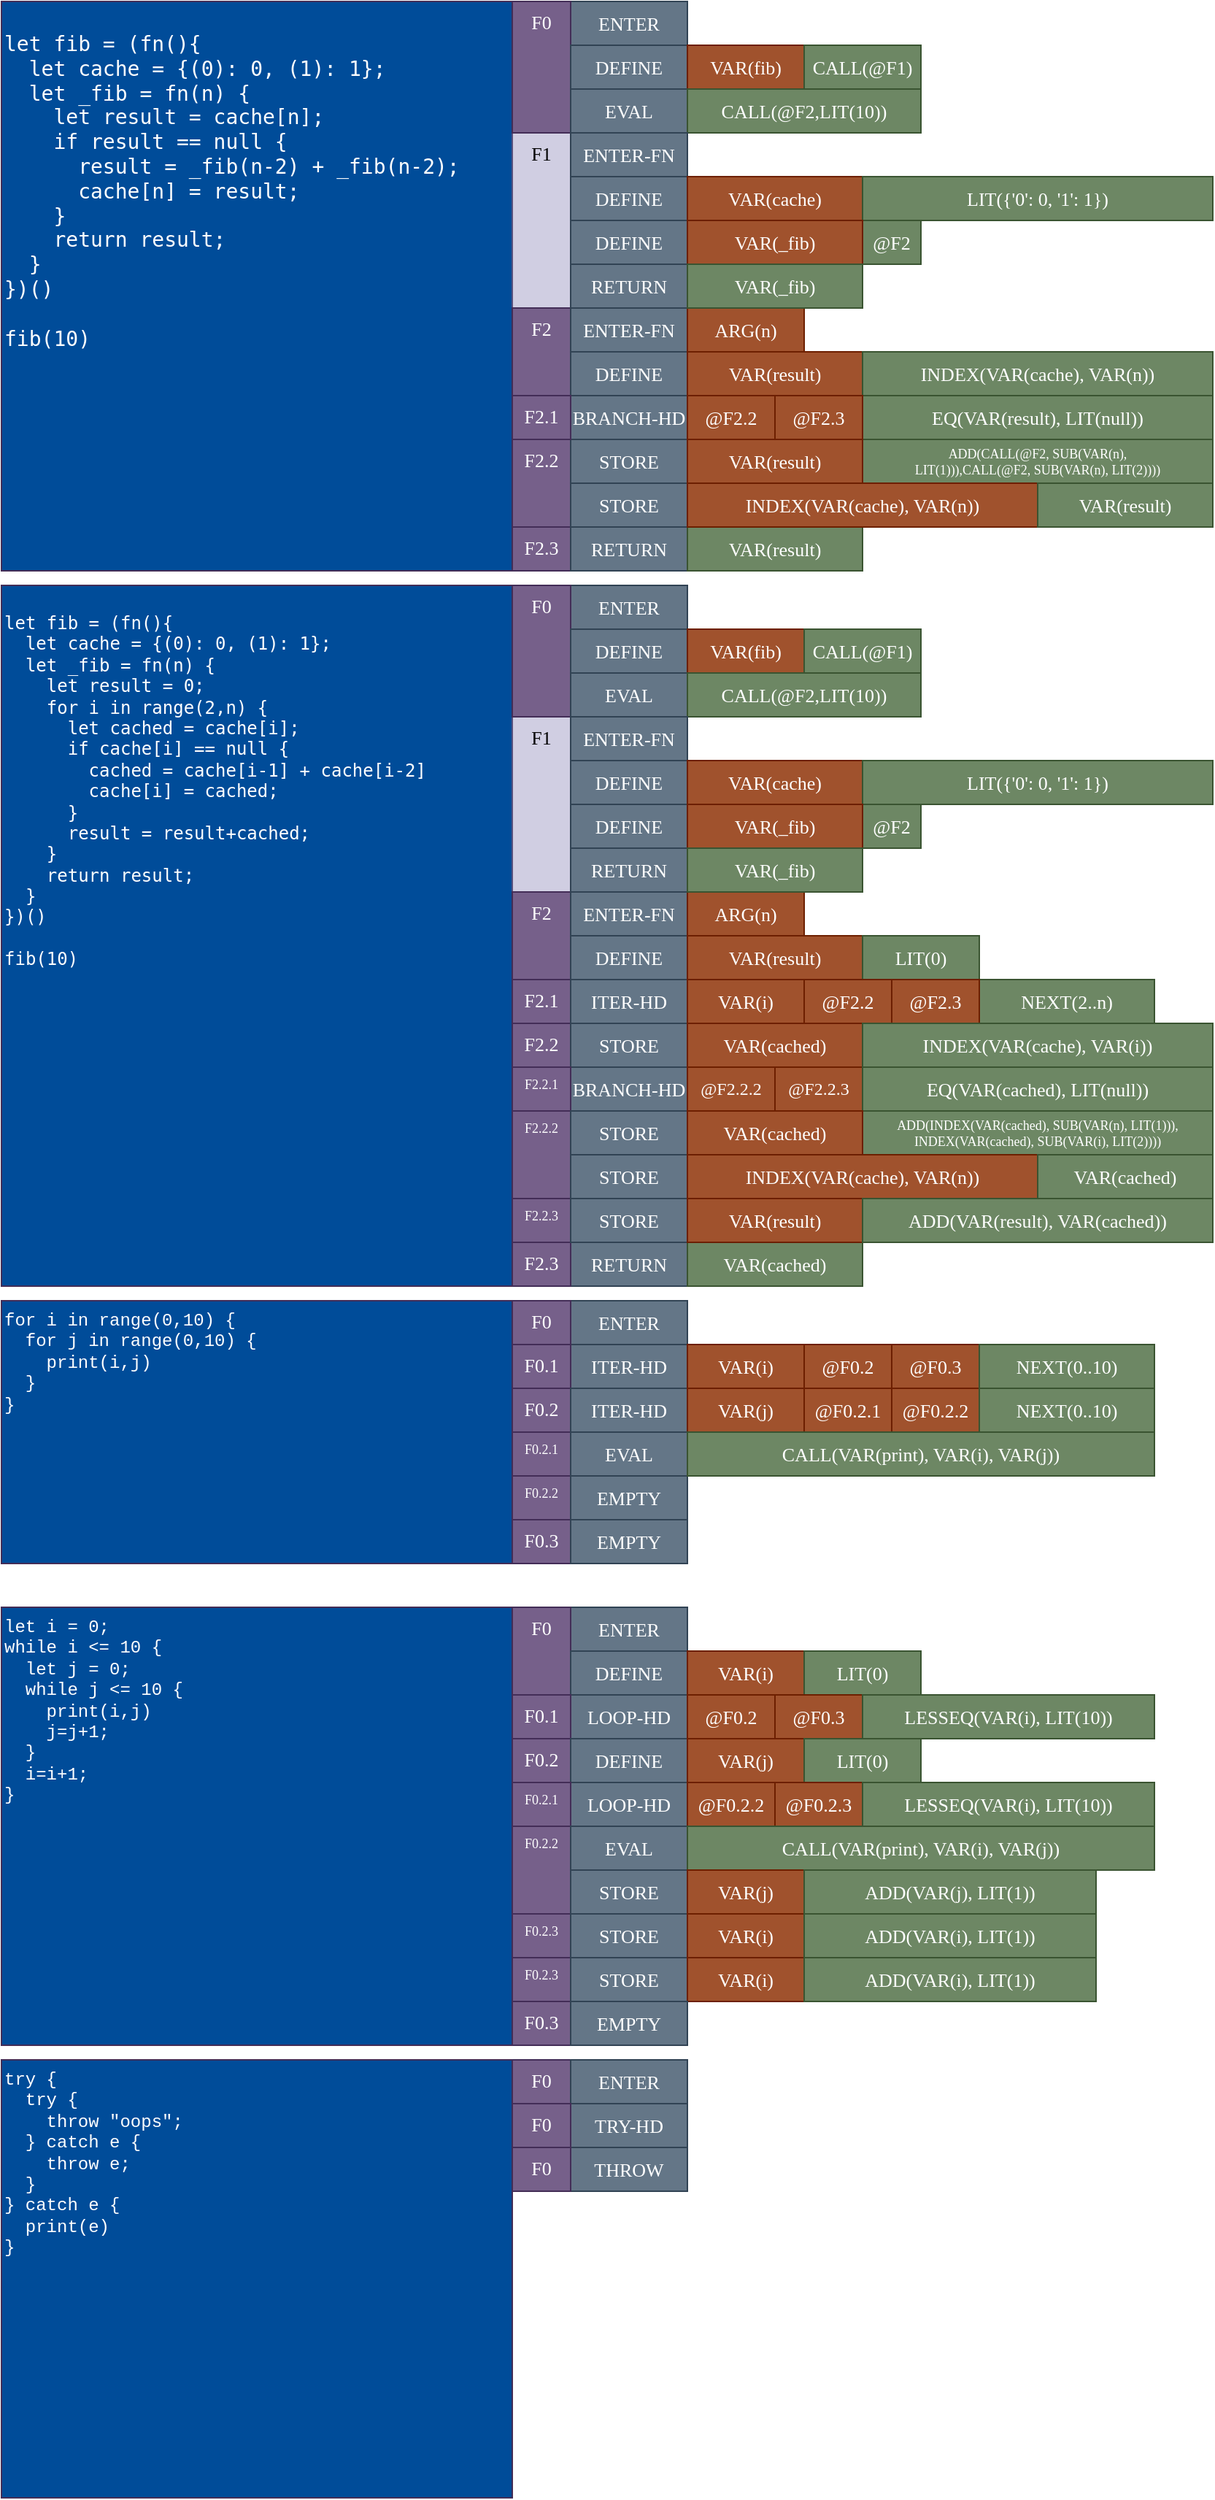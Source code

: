 <mxfile version="13.6.3" type="github">
  <diagram id="niMDOSerLoO2bDECf6Dc" name="Page-1">
    <mxGraphModel dx="1018" dy="566" grid="1" gridSize="10" guides="1" tooltips="1" connect="1" arrows="1" fold="1" page="1" pageScale="1" pageWidth="850" pageHeight="1100" math="0" shadow="0">
      <root>
        <mxCell id="0" />
        <mxCell id="1" parent="0" />
        <mxCell id="Yqrz5Qcs7XTCOCrA7iUs-4" value="&lt;pre style=&quot;line-height: 120% ; font-size: 14px&quot;&gt;let fib = (fn(){&lt;br style=&quot;font-size: 14px&quot;&gt;  let cache = {(0): 0, (1): 1};&lt;br style=&quot;font-size: 14px&quot;&gt;  let _fib = fn(n) {&lt;br style=&quot;font-size: 14px&quot;&gt;    let result = cache[n];&lt;br style=&quot;font-size: 14px&quot;&gt;    if result == null {&lt;br style=&quot;font-size: 14px&quot;&gt;      result = _fib(n-2) + _fib(n-2);&lt;br style=&quot;font-size: 14px&quot;&gt;      cache[n] = result;&lt;br style=&quot;font-size: 14px&quot;&gt;    }&lt;br style=&quot;font-size: 14px&quot;&gt;    return result;&lt;br style=&quot;font-size: 14px&quot;&gt;  }&lt;br style=&quot;font-size: 14px&quot;&gt;})()&lt;br&gt;&lt;br&gt;fib(10)&lt;br style=&quot;font-size: 14px&quot;&gt;&lt;/pre&gt;" style="rounded=0;whiteSpace=wrap;html=1;fontFamily=Courier New;labelBackgroundColor=none;strokeColor=#432D57;align=left;verticalAlign=top;fontSize=14;fontColor=#ffffff;glass=0;sketch=0;shadow=0;fillColor=#004C99;" parent="1" vertex="1">
          <mxGeometry x="10" y="10" width="350" height="390" as="geometry" />
        </mxCell>
        <mxCell id="Yqrz5Qcs7XTCOCrA7iUs-51" value="ENTER" style="rounded=0;whiteSpace=wrap;html=1;labelBackgroundColor=none;fontFamily=Fira Code;fontSize=13;fillColor=#647687;strokeColor=#314354;fontColor=#ffffff;" parent="1" vertex="1">
          <mxGeometry x="400" y="10" width="80" height="30" as="geometry" />
        </mxCell>
        <mxCell id="Yqrz5Qcs7XTCOCrA7iUs-13" value="F1" style="rounded=0;whiteSpace=wrap;html=1;labelBackgroundColor=none;fontFamily=Fira Code;fontSize=13;fillColor=#d0cee2;strokeColor=#56517e;verticalAlign=top;" parent="1" vertex="1">
          <mxGeometry x="360" y="100" width="40" height="120" as="geometry" />
        </mxCell>
        <mxCell id="Yqrz5Qcs7XTCOCrA7iUs-35" value="F2" style="rounded=0;whiteSpace=wrap;html=1;labelBackgroundColor=none;fontFamily=Fira Code;fontSize=13;fillColor=#76608a;strokeColor=#432D57;fontColor=#ffffff;verticalAlign=top;" parent="1" vertex="1">
          <mxGeometry x="360" y="220" width="40" height="60" as="geometry" />
        </mxCell>
        <mxCell id="Yqrz5Qcs7XTCOCrA7iUs-50" value="F0" style="rounded=0;whiteSpace=wrap;html=1;labelBackgroundColor=none;fontFamily=Fira Code;fontSize=13;fillColor=#76608a;strokeColor=#432D57;fontColor=#ffffff;verticalAlign=top;" parent="1" vertex="1">
          <mxGeometry x="360" y="10" width="40" height="90" as="geometry" />
        </mxCell>
        <mxCell id="Yqrz5Qcs7XTCOCrA7iUs-54" value="DEFINE" style="rounded=0;whiteSpace=wrap;html=1;labelBackgroundColor=none;fontFamily=Fira Code;fontSize=13;fillColor=#647687;strokeColor=#314354;fontColor=#ffffff;" parent="1" vertex="1">
          <mxGeometry x="400" y="40" width="80" height="30" as="geometry" />
        </mxCell>
        <mxCell id="Yqrz5Qcs7XTCOCrA7iUs-55" value="VAR(fib)" style="rounded=0;whiteSpace=wrap;html=1;labelBackgroundColor=none;fontFamily=Fira Code;fontSize=13;fillColor=#a0522d;strokeColor=#6D1F00;fontColor=#ffffff;" parent="1" vertex="1">
          <mxGeometry x="480" y="40" width="80" height="30" as="geometry" />
        </mxCell>
        <mxCell id="Yqrz5Qcs7XTCOCrA7iUs-56" value="CALL(@F1)" style="rounded=0;whiteSpace=wrap;html=1;labelBackgroundColor=none;fontFamily=Fira Code;fontSize=13;fillColor=#6d8764;strokeColor=#3A5431;fontColor=#ffffff;" parent="1" vertex="1">
          <mxGeometry x="560" y="40" width="80" height="30" as="geometry" />
        </mxCell>
        <mxCell id="Yqrz5Qcs7XTCOCrA7iUs-59" value="EVAL" style="rounded=0;whiteSpace=wrap;html=1;labelBackgroundColor=none;fontFamily=Fira Code;fontSize=13;fillColor=#647687;strokeColor=#314354;fontColor=#ffffff;" parent="1" vertex="1">
          <mxGeometry x="400" y="70" width="80" height="30" as="geometry" />
        </mxCell>
        <mxCell id="Yqrz5Qcs7XTCOCrA7iUs-61" value="&lt;div&gt;CALL(@F2,LIT(10))&lt;/div&gt;" style="rounded=0;whiteSpace=wrap;html=1;labelBackgroundColor=none;fontFamily=Fira Code;fontSize=13;fillColor=#6d8764;strokeColor=#3A5431;fontColor=#ffffff;" parent="1" vertex="1">
          <mxGeometry x="480" y="70" width="160" height="30" as="geometry" />
        </mxCell>
        <mxCell id="Yqrz5Qcs7XTCOCrA7iUs-65" value="ENTER-FN" style="rounded=0;whiteSpace=wrap;html=1;labelBackgroundColor=none;fontFamily=Fira Code;fontSize=13;fillColor=#647687;strokeColor=#314354;fontColor=#ffffff;" parent="1" vertex="1">
          <mxGeometry x="400" y="100" width="80" height="30" as="geometry" />
        </mxCell>
        <mxCell id="Yqrz5Qcs7XTCOCrA7iUs-68" value="DEFINE" style="rounded=0;whiteSpace=wrap;html=1;labelBackgroundColor=none;fontFamily=Fira Code;fontSize=13;fillColor=#647687;strokeColor=#314354;fontColor=#ffffff;" parent="1" vertex="1">
          <mxGeometry x="400" y="130" width="80" height="30" as="geometry" />
        </mxCell>
        <mxCell id="Yqrz5Qcs7XTCOCrA7iUs-69" value="VAR(cache)" style="rounded=0;whiteSpace=wrap;html=1;labelBackgroundColor=none;fontFamily=Fira Code;fontSize=13;fillColor=#a0522d;strokeColor=#6D1F00;fontColor=#ffffff;" parent="1" vertex="1">
          <mxGeometry x="480" y="130" width="120" height="30" as="geometry" />
        </mxCell>
        <mxCell id="Yqrz5Qcs7XTCOCrA7iUs-70" value="LIT({&#39;0&#39;: 0, &#39;1&#39;: 1})" style="rounded=0;whiteSpace=wrap;html=1;labelBackgroundColor=none;fontFamily=Fira Code;fontSize=13;fillColor=#6d8764;strokeColor=#3A5431;fontColor=#ffffff;" parent="1" vertex="1">
          <mxGeometry x="600" y="130" width="240" height="30" as="geometry" />
        </mxCell>
        <mxCell id="Yqrz5Qcs7XTCOCrA7iUs-71" value="DEFINE" style="rounded=0;whiteSpace=wrap;html=1;labelBackgroundColor=none;fontFamily=Fira Code;fontSize=13;fillColor=#647687;strokeColor=#314354;fontColor=#ffffff;" parent="1" vertex="1">
          <mxGeometry x="400" y="160" width="80" height="30" as="geometry" />
        </mxCell>
        <mxCell id="Yqrz5Qcs7XTCOCrA7iUs-73" value="@F2" style="rounded=0;whiteSpace=wrap;html=1;labelBackgroundColor=none;fontFamily=Fira Code;fontSize=13;fillColor=#6d8764;strokeColor=#3A5431;fontColor=#ffffff;" parent="1" vertex="1">
          <mxGeometry x="600" y="160" width="40" height="30" as="geometry" />
        </mxCell>
        <mxCell id="Yqrz5Qcs7XTCOCrA7iUs-74" value="VAR(_fib)" style="rounded=0;whiteSpace=wrap;html=1;labelBackgroundColor=none;fontFamily=Fira Code;fontSize=13;fillColor=#a0522d;strokeColor=#6D1F00;fontColor=#ffffff;" parent="1" vertex="1">
          <mxGeometry x="480" y="160" width="120" height="30" as="geometry" />
        </mxCell>
        <mxCell id="Yqrz5Qcs7XTCOCrA7iUs-75" value="ENTER-FN" style="rounded=0;whiteSpace=wrap;html=1;labelBackgroundColor=none;fontFamily=Fira Code;fontSize=13;fillColor=#647687;strokeColor=#314354;fontColor=#ffffff;" parent="1" vertex="1">
          <mxGeometry x="400" y="220" width="80" height="30" as="geometry" />
        </mxCell>
        <mxCell id="Yqrz5Qcs7XTCOCrA7iUs-78" value="ARG(n)" style="rounded=0;whiteSpace=wrap;html=1;labelBackgroundColor=none;fontFamily=Fira Code;fontSize=13;fillColor=#a0522d;strokeColor=#6D1F00;fontColor=#ffffff;" parent="1" vertex="1">
          <mxGeometry x="480" y="220" width="80" height="30" as="geometry" />
        </mxCell>
        <mxCell id="Yqrz5Qcs7XTCOCrA7iUs-80" value="DEFINE" style="rounded=0;whiteSpace=wrap;html=1;labelBackgroundColor=none;fontFamily=Fira Code;fontSize=13;fillColor=#647687;strokeColor=#314354;fontColor=#ffffff;" parent="1" vertex="1">
          <mxGeometry x="400" y="250" width="80" height="30" as="geometry" />
        </mxCell>
        <mxCell id="Yqrz5Qcs7XTCOCrA7iUs-81" value="VAR(result)" style="rounded=0;whiteSpace=wrap;html=1;labelBackgroundColor=none;fontFamily=Fira Code;fontSize=13;fillColor=#a0522d;strokeColor=#6D1F00;fontColor=#ffffff;" parent="1" vertex="1">
          <mxGeometry x="480" y="250" width="120" height="30" as="geometry" />
        </mxCell>
        <mxCell id="Yqrz5Qcs7XTCOCrA7iUs-83" value="INDEX(VAR(cache), VAR(n))" style="rounded=0;whiteSpace=wrap;html=1;labelBackgroundColor=none;fontFamily=Fira Code;fontSize=13;fillColor=#6d8764;strokeColor=#3A5431;fontColor=#ffffff;" parent="1" vertex="1">
          <mxGeometry x="600" y="250" width="240" height="30" as="geometry" />
        </mxCell>
        <mxCell id="Yqrz5Qcs7XTCOCrA7iUs-84" value="BRANCH-HD" style="rounded=0;whiteSpace=wrap;html=1;labelBackgroundColor=none;fontFamily=Fira Code;fontSize=13;fillColor=#647687;strokeColor=#314354;fontColor=#ffffff;" parent="1" vertex="1">
          <mxGeometry x="400" y="280" width="80" height="30" as="geometry" />
        </mxCell>
        <mxCell id="Yqrz5Qcs7XTCOCrA7iUs-85" value="&lt;div&gt;F2.3&lt;/div&gt;" style="rounded=0;whiteSpace=wrap;html=1;labelBackgroundColor=none;fontFamily=Fira Code;fontSize=13;fillColor=#76608a;strokeColor=#432D57;fontColor=#ffffff;verticalAlign=top;" parent="1" vertex="1">
          <mxGeometry x="360" y="370" width="40" height="30" as="geometry" />
        </mxCell>
        <mxCell id="Yqrz5Qcs7XTCOCrA7iUs-86" value="EQ(VAR(result), LIT(null))" style="rounded=0;whiteSpace=wrap;html=1;labelBackgroundColor=none;fontFamily=Fira Code;fontSize=13;fillColor=#6d8764;strokeColor=#3A5431;fontColor=#ffffff;" parent="1" vertex="1">
          <mxGeometry x="600" y="280" width="240" height="30" as="geometry" />
        </mxCell>
        <mxCell id="Yqrz5Qcs7XTCOCrA7iUs-88" value="@F2.2" style="rounded=0;whiteSpace=wrap;html=1;labelBackgroundColor=none;fontFamily=Fira Code;fontSize=13;fillColor=#a0522d;strokeColor=#6D1F00;fontColor=#ffffff;" parent="1" vertex="1">
          <mxGeometry x="480" y="280" width="60" height="30" as="geometry" />
        </mxCell>
        <mxCell id="Yqrz5Qcs7XTCOCrA7iUs-89" value="@F2.3" style="rounded=0;whiteSpace=wrap;html=1;labelBackgroundColor=none;fontFamily=Fira Code;fontSize=13;fillColor=#a0522d;strokeColor=#6D1F00;fontColor=#ffffff;" parent="1" vertex="1">
          <mxGeometry x="540" y="280" width="60" height="30" as="geometry" />
        </mxCell>
        <mxCell id="Yqrz5Qcs7XTCOCrA7iUs-90" value="F2.2" style="rounded=0;whiteSpace=wrap;html=1;labelBackgroundColor=none;fontFamily=Fira Code;fontSize=13;fillColor=#76608a;strokeColor=#432D57;fontColor=#ffffff;verticalAlign=top;" parent="1" vertex="1">
          <mxGeometry x="360" y="310" width="40" height="60" as="geometry" />
        </mxCell>
        <mxCell id="Yqrz5Qcs7XTCOCrA7iUs-92" value="RETURN" style="rounded=0;whiteSpace=wrap;html=1;labelBackgroundColor=none;fontFamily=Fira Code;fontSize=13;fillColor=#647687;strokeColor=#314354;fontColor=#ffffff;" parent="1" vertex="1">
          <mxGeometry x="400" y="370" width="80" height="30" as="geometry" />
        </mxCell>
        <mxCell id="Yqrz5Qcs7XTCOCrA7iUs-93" value="VAR(result)" style="rounded=0;whiteSpace=wrap;html=1;labelBackgroundColor=none;fontFamily=Fira Code;fontSize=13;fillColor=#6d8764;strokeColor=#3A5431;fontColor=#ffffff;" parent="1" vertex="1">
          <mxGeometry x="480" y="370" width="120" height="30" as="geometry" />
        </mxCell>
        <mxCell id="Yqrz5Qcs7XTCOCrA7iUs-94" value="STORE" style="rounded=0;whiteSpace=wrap;html=1;labelBackgroundColor=none;fontFamily=Fira Code;fontSize=13;fillColor=#647687;strokeColor=#314354;fontColor=#ffffff;" parent="1" vertex="1">
          <mxGeometry x="400" y="310" width="80" height="30" as="geometry" />
        </mxCell>
        <mxCell id="Yqrz5Qcs7XTCOCrA7iUs-95" value="STORE" style="rounded=0;whiteSpace=wrap;html=1;labelBackgroundColor=none;fontFamily=Fira Code;fontSize=13;fillColor=#647687;strokeColor=#314354;fontColor=#ffffff;" parent="1" vertex="1">
          <mxGeometry x="400" y="340" width="80" height="30" as="geometry" />
        </mxCell>
        <mxCell id="Yqrz5Qcs7XTCOCrA7iUs-96" value="ADD(CALL(@F2, SUB(VAR(n),&lt;br&gt;LIT(1))),CALL(@F2, SUB(VAR(n), LIT(2))))" style="rounded=0;whiteSpace=wrap;html=1;labelBackgroundColor=none;fontFamily=Fira Code;fontSize=9;fillColor=#6d8764;strokeColor=#3A5431;fontColor=#ffffff;" parent="1" vertex="1">
          <mxGeometry x="600" y="310" width="240" height="30" as="geometry" />
        </mxCell>
        <mxCell id="Yqrz5Qcs7XTCOCrA7iUs-103" value="VAR(result)" style="rounded=0;whiteSpace=wrap;html=1;labelBackgroundColor=none;fontFamily=Fira Code;fontSize=13;fillColor=#a0522d;strokeColor=#6D1F00;fontColor=#ffffff;" parent="1" vertex="1">
          <mxGeometry x="480" y="310" width="120" height="30" as="geometry" />
        </mxCell>
        <mxCell id="Yqrz5Qcs7XTCOCrA7iUs-113" value="RETURN" style="rounded=0;whiteSpace=wrap;html=1;labelBackgroundColor=none;fontFamily=Fira Code;fontSize=13;fillColor=#647687;strokeColor=#314354;fontColor=#ffffff;" parent="1" vertex="1">
          <mxGeometry x="400" y="190" width="80" height="30" as="geometry" />
        </mxCell>
        <mxCell id="Yqrz5Qcs7XTCOCrA7iUs-115" value="VAR(_fib)" style="rounded=0;whiteSpace=wrap;html=1;labelBackgroundColor=none;fontFamily=Fira Code;fontSize=13;fillColor=#6d8764;strokeColor=#3A5431;fontColor=#ffffff;" parent="1" vertex="1">
          <mxGeometry x="480" y="190" width="120" height="30" as="geometry" />
        </mxCell>
        <mxCell id="Yqrz5Qcs7XTCOCrA7iUs-118" value="INDEX(VAR(cache), VAR(n))" style="rounded=0;whiteSpace=wrap;html=1;labelBackgroundColor=none;fontFamily=Fira Code;fontSize=13;fillColor=#a0522d;strokeColor=#6D1F00;fontColor=#ffffff;" parent="1" vertex="1">
          <mxGeometry x="480" y="340" width="240" height="30" as="geometry" />
        </mxCell>
        <mxCell id="Yqrz5Qcs7XTCOCrA7iUs-119" value="VAR(result)" style="rounded=0;whiteSpace=wrap;html=1;labelBackgroundColor=none;fontFamily=Fira Code;fontSize=13;fillColor=#6d8764;strokeColor=#3A5431;fontColor=#ffffff;" parent="1" vertex="1">
          <mxGeometry x="720" y="340" width="120" height="30" as="geometry" />
        </mxCell>
        <mxCell id="Yqrz5Qcs7XTCOCrA7iUs-122" value="&lt;pre style=&quot;line-height: 120% ; font-size: 12px&quot;&gt;let fib = (fn(){&lt;br style=&quot;font-size: 12px&quot;&gt;  let cache = {(0): 0, (1): 1};&lt;br style=&quot;font-size: 12px&quot;&gt;  let _fib = fn(n) {&lt;br style=&quot;font-size: 12px&quot;&gt;    let result = 0;&lt;br style=&quot;font-size: 12px&quot;&gt;    for i in range(2,n) {&lt;br style=&quot;font-size: 12px&quot;&gt;      let cached = cache[i];&lt;br style=&quot;font-size: 12px&quot;&gt;      if cache[i] == null {&lt;br&gt;        cached = cache[i-1] + cache[i-2]&lt;br&gt;        cache[i] = cached;&lt;br&gt;      }&lt;br&gt;      result = result+cached;&lt;br style=&quot;font-size: 12px&quot;&gt;    }&lt;br&gt;    return result;&lt;br style=&quot;font-size: 12px&quot;&gt;  }&lt;br style=&quot;font-size: 12px&quot;&gt;})()&lt;br style=&quot;font-size: 12px&quot;&gt;&lt;br style=&quot;font-size: 12px&quot;&gt;fib(10)&lt;br style=&quot;font-size: 12px&quot;&gt;&lt;/pre&gt;" style="rounded=0;whiteSpace=wrap;html=1;fontFamily=Courier New;labelBackgroundColor=none;strokeColor=#432D57;align=left;verticalAlign=top;fontSize=12;fontColor=#ffffff;glass=0;sketch=0;shadow=0;fillColor=#004C99;" parent="1" vertex="1">
          <mxGeometry x="10" y="410" width="350" height="480" as="geometry" />
        </mxCell>
        <mxCell id="Yqrz5Qcs7XTCOCrA7iUs-123" value="ENTER" style="rounded=0;whiteSpace=wrap;html=1;labelBackgroundColor=none;fontFamily=Fira Code;fontSize=13;fillColor=#647687;strokeColor=#314354;fontColor=#ffffff;" parent="1" vertex="1">
          <mxGeometry x="400" y="410" width="80" height="30" as="geometry" />
        </mxCell>
        <mxCell id="Yqrz5Qcs7XTCOCrA7iUs-124" value="F1" style="rounded=0;whiteSpace=wrap;html=1;labelBackgroundColor=none;fontFamily=Fira Code;fontSize=13;fillColor=#d0cee2;strokeColor=#56517e;verticalAlign=top;" parent="1" vertex="1">
          <mxGeometry x="360" y="500" width="40" height="120" as="geometry" />
        </mxCell>
        <mxCell id="Yqrz5Qcs7XTCOCrA7iUs-125" value="F2" style="rounded=0;whiteSpace=wrap;html=1;labelBackgroundColor=none;fontFamily=Fira Code;fontSize=13;fillColor=#76608a;strokeColor=#432D57;fontColor=#ffffff;verticalAlign=top;" parent="1" vertex="1">
          <mxGeometry x="360" y="620" width="40" height="60" as="geometry" />
        </mxCell>
        <mxCell id="Yqrz5Qcs7XTCOCrA7iUs-126" value="F0" style="rounded=0;whiteSpace=wrap;html=1;labelBackgroundColor=none;fontFamily=Fira Code;fontSize=13;fillColor=#76608a;strokeColor=#432D57;fontColor=#ffffff;verticalAlign=top;" parent="1" vertex="1">
          <mxGeometry x="360" y="410" width="40" height="90" as="geometry" />
        </mxCell>
        <mxCell id="Yqrz5Qcs7XTCOCrA7iUs-127" value="DEFINE" style="rounded=0;whiteSpace=wrap;html=1;labelBackgroundColor=none;fontFamily=Fira Code;fontSize=13;fillColor=#647687;strokeColor=#314354;fontColor=#ffffff;" parent="1" vertex="1">
          <mxGeometry x="400" y="440" width="80" height="30" as="geometry" />
        </mxCell>
        <mxCell id="Yqrz5Qcs7XTCOCrA7iUs-128" value="VAR(fib)" style="rounded=0;whiteSpace=wrap;html=1;labelBackgroundColor=none;fontFamily=Fira Code;fontSize=13;fillColor=#a0522d;strokeColor=#6D1F00;fontColor=#ffffff;" parent="1" vertex="1">
          <mxGeometry x="480" y="440" width="80" height="30" as="geometry" />
        </mxCell>
        <mxCell id="Yqrz5Qcs7XTCOCrA7iUs-129" value="CALL(@F1)" style="rounded=0;whiteSpace=wrap;html=1;labelBackgroundColor=none;fontFamily=Fira Code;fontSize=13;fillColor=#6d8764;strokeColor=#3A5431;fontColor=#ffffff;" parent="1" vertex="1">
          <mxGeometry x="560" y="440" width="80" height="30" as="geometry" />
        </mxCell>
        <mxCell id="Yqrz5Qcs7XTCOCrA7iUs-130" value="EVAL" style="rounded=0;whiteSpace=wrap;html=1;labelBackgroundColor=none;fontFamily=Fira Code;fontSize=13;fillColor=#647687;strokeColor=#314354;fontColor=#ffffff;" parent="1" vertex="1">
          <mxGeometry x="400" y="470" width="80" height="30" as="geometry" />
        </mxCell>
        <mxCell id="Yqrz5Qcs7XTCOCrA7iUs-131" value="&lt;div&gt;CALL(@F2,LIT(10))&lt;/div&gt;" style="rounded=0;whiteSpace=wrap;html=1;labelBackgroundColor=none;fontFamily=Fira Code;fontSize=13;fillColor=#6d8764;strokeColor=#3A5431;fontColor=#ffffff;" parent="1" vertex="1">
          <mxGeometry x="480" y="470" width="160" height="30" as="geometry" />
        </mxCell>
        <mxCell id="Yqrz5Qcs7XTCOCrA7iUs-132" value="ENTER-FN" style="rounded=0;whiteSpace=wrap;html=1;labelBackgroundColor=none;fontFamily=Fira Code;fontSize=13;fillColor=#647687;strokeColor=#314354;fontColor=#ffffff;" parent="1" vertex="1">
          <mxGeometry x="400" y="500" width="80" height="30" as="geometry" />
        </mxCell>
        <mxCell id="Yqrz5Qcs7XTCOCrA7iUs-133" value="DEFINE" style="rounded=0;whiteSpace=wrap;html=1;labelBackgroundColor=none;fontFamily=Fira Code;fontSize=13;fillColor=#647687;strokeColor=#314354;fontColor=#ffffff;" parent="1" vertex="1">
          <mxGeometry x="400" y="530" width="80" height="30" as="geometry" />
        </mxCell>
        <mxCell id="Yqrz5Qcs7XTCOCrA7iUs-134" value="VAR(cache)" style="rounded=0;whiteSpace=wrap;html=1;labelBackgroundColor=none;fontFamily=Fira Code;fontSize=13;fillColor=#a0522d;strokeColor=#6D1F00;fontColor=#ffffff;" parent="1" vertex="1">
          <mxGeometry x="480" y="530" width="120" height="30" as="geometry" />
        </mxCell>
        <mxCell id="Yqrz5Qcs7XTCOCrA7iUs-135" value="LIT({&#39;0&#39;: 0, &#39;1&#39;: 1})" style="rounded=0;whiteSpace=wrap;html=1;labelBackgroundColor=none;fontFamily=Fira Code;fontSize=13;fillColor=#6d8764;strokeColor=#3A5431;fontColor=#ffffff;" parent="1" vertex="1">
          <mxGeometry x="600" y="530" width="240" height="30" as="geometry" />
        </mxCell>
        <mxCell id="Yqrz5Qcs7XTCOCrA7iUs-136" value="DEFINE" style="rounded=0;whiteSpace=wrap;html=1;labelBackgroundColor=none;fontFamily=Fira Code;fontSize=13;fillColor=#647687;strokeColor=#314354;fontColor=#ffffff;" parent="1" vertex="1">
          <mxGeometry x="400" y="560" width="80" height="30" as="geometry" />
        </mxCell>
        <mxCell id="Yqrz5Qcs7XTCOCrA7iUs-137" value="@F2" style="rounded=0;whiteSpace=wrap;html=1;labelBackgroundColor=none;fontFamily=Fira Code;fontSize=13;fillColor=#6d8764;strokeColor=#3A5431;fontColor=#ffffff;" parent="1" vertex="1">
          <mxGeometry x="600" y="560" width="40" height="30" as="geometry" />
        </mxCell>
        <mxCell id="Yqrz5Qcs7XTCOCrA7iUs-138" value="VAR(_fib)" style="rounded=0;whiteSpace=wrap;html=1;labelBackgroundColor=none;fontFamily=Fira Code;fontSize=13;fillColor=#a0522d;strokeColor=#6D1F00;fontColor=#ffffff;" parent="1" vertex="1">
          <mxGeometry x="480" y="560" width="120" height="30" as="geometry" />
        </mxCell>
        <mxCell id="Yqrz5Qcs7XTCOCrA7iUs-139" value="ENTER-FN" style="rounded=0;whiteSpace=wrap;html=1;labelBackgroundColor=none;fontFamily=Fira Code;fontSize=13;fillColor=#647687;strokeColor=#314354;fontColor=#ffffff;" parent="1" vertex="1">
          <mxGeometry x="400" y="620" width="80" height="30" as="geometry" />
        </mxCell>
        <mxCell id="Yqrz5Qcs7XTCOCrA7iUs-140" value="ARG(n)" style="rounded=0;whiteSpace=wrap;html=1;labelBackgroundColor=none;fontFamily=Fira Code;fontSize=13;fillColor=#a0522d;strokeColor=#6D1F00;fontColor=#ffffff;" parent="1" vertex="1">
          <mxGeometry x="480" y="620" width="80" height="30" as="geometry" />
        </mxCell>
        <mxCell id="Yqrz5Qcs7XTCOCrA7iUs-141" value="DEFINE" style="rounded=0;whiteSpace=wrap;html=1;labelBackgroundColor=none;fontFamily=Fira Code;fontSize=13;fillColor=#647687;strokeColor=#314354;fontColor=#ffffff;" parent="1" vertex="1">
          <mxGeometry x="400" y="650" width="80" height="30" as="geometry" />
        </mxCell>
        <mxCell id="Yqrz5Qcs7XTCOCrA7iUs-142" value="VAR(result)" style="rounded=0;whiteSpace=wrap;html=1;labelBackgroundColor=none;fontFamily=Fira Code;fontSize=13;fillColor=#a0522d;strokeColor=#6D1F00;fontColor=#ffffff;" parent="1" vertex="1">
          <mxGeometry x="480" y="650" width="120" height="30" as="geometry" />
        </mxCell>
        <mxCell id="Yqrz5Qcs7XTCOCrA7iUs-143" value="LIT(0)" style="rounded=0;whiteSpace=wrap;html=1;labelBackgroundColor=none;fontFamily=Fira Code;fontSize=13;fillColor=#6d8764;strokeColor=#3A5431;fontColor=#ffffff;" parent="1" vertex="1">
          <mxGeometry x="600" y="650" width="80" height="30" as="geometry" />
        </mxCell>
        <mxCell id="Yqrz5Qcs7XTCOCrA7iUs-149" value="F2.2" style="rounded=0;whiteSpace=wrap;html=1;labelBackgroundColor=none;fontFamily=Fira Code;fontSize=13;fillColor=#76608a;strokeColor=#432D57;fontColor=#ffffff;verticalAlign=top;" parent="1" vertex="1">
          <mxGeometry x="360" y="710" width="40" height="30" as="geometry" />
        </mxCell>
        <mxCell id="Yqrz5Qcs7XTCOCrA7iUs-156" value="RETURN" style="rounded=0;whiteSpace=wrap;html=1;labelBackgroundColor=none;fontFamily=Fira Code;fontSize=13;fillColor=#647687;strokeColor=#314354;fontColor=#ffffff;" parent="1" vertex="1">
          <mxGeometry x="400" y="590" width="80" height="30" as="geometry" />
        </mxCell>
        <mxCell id="Yqrz5Qcs7XTCOCrA7iUs-157" value="VAR(_fib)" style="rounded=0;whiteSpace=wrap;html=1;labelBackgroundColor=none;fontFamily=Fira Code;fontSize=13;fillColor=#6d8764;strokeColor=#3A5431;fontColor=#ffffff;" parent="1" vertex="1">
          <mxGeometry x="480" y="590" width="120" height="30" as="geometry" />
        </mxCell>
        <mxCell id="9LsSxsUhvhbWwedGBlDu-2" value="&lt;div&gt;F2.1&lt;/div&gt;" style="rounded=0;whiteSpace=wrap;html=1;labelBackgroundColor=none;fontFamily=Fira Code;fontSize=13;fillColor=#76608a;strokeColor=#432D57;fontColor=#ffffff;verticalAlign=top;" parent="1" vertex="1">
          <mxGeometry x="360" y="280" width="40" height="30" as="geometry" />
        </mxCell>
        <mxCell id="9LsSxsUhvhbWwedGBlDu-4" value="&lt;div&gt;F2.1&lt;/div&gt;" style="rounded=0;whiteSpace=wrap;html=1;labelBackgroundColor=none;fontFamily=Fira Code;fontSize=13;fillColor=#76608a;strokeColor=#432D57;fontColor=#ffffff;verticalAlign=top;" parent="1" vertex="1">
          <mxGeometry x="360" y="680" width="40" height="30" as="geometry" />
        </mxCell>
        <mxCell id="9LsSxsUhvhbWwedGBlDu-5" value="ITER-HD" style="rounded=0;whiteSpace=wrap;html=1;labelBackgroundColor=none;fontFamily=Fira Code;fontSize=13;fillColor=#647687;strokeColor=#314354;fontColor=#ffffff;" parent="1" vertex="1">
          <mxGeometry x="400" y="680" width="80" height="30" as="geometry" />
        </mxCell>
        <mxCell id="9LsSxsUhvhbWwedGBlDu-6" value="NEXT(2..n)" style="rounded=0;whiteSpace=wrap;html=1;labelBackgroundColor=none;fontFamily=Fira Code;fontSize=13;fillColor=#6d8764;strokeColor=#3A5431;fontColor=#ffffff;" parent="1" vertex="1">
          <mxGeometry x="680" y="680" width="120" height="30" as="geometry" />
        </mxCell>
        <mxCell id="9LsSxsUhvhbWwedGBlDu-7" value="@F2.2" style="rounded=0;whiteSpace=wrap;html=1;labelBackgroundColor=none;fontFamily=Fira Code;fontSize=13;fillColor=#a0522d;strokeColor=#6D1F00;fontColor=#ffffff;" parent="1" vertex="1">
          <mxGeometry x="560" y="680" width="60" height="30" as="geometry" />
        </mxCell>
        <mxCell id="9LsSxsUhvhbWwedGBlDu-8" value="@F2.3" style="rounded=0;whiteSpace=wrap;html=1;labelBackgroundColor=none;fontFamily=Fira Code;fontSize=13;fillColor=#a0522d;strokeColor=#6D1F00;fontColor=#ffffff;" parent="1" vertex="1">
          <mxGeometry x="620" y="680" width="60" height="30" as="geometry" />
        </mxCell>
        <mxCell id="9LsSxsUhvhbWwedGBlDu-9" value="STORE" style="rounded=0;whiteSpace=wrap;html=1;labelBackgroundColor=none;fontFamily=Fira Code;fontSize=13;fillColor=#647687;strokeColor=#314354;fontColor=#ffffff;" parent="1" vertex="1">
          <mxGeometry x="400" y="710" width="80" height="30" as="geometry" />
        </mxCell>
        <mxCell id="9LsSxsUhvhbWwedGBlDu-10" value="VAR(cached)" style="rounded=0;whiteSpace=wrap;html=1;labelBackgroundColor=none;fontFamily=Fira Code;fontSize=13;fillColor=#a0522d;strokeColor=#6D1F00;fontColor=#ffffff;" parent="1" vertex="1">
          <mxGeometry x="480" y="710" width="120" height="30" as="geometry" />
        </mxCell>
        <mxCell id="9LsSxsUhvhbWwedGBlDu-11" value="VAR(i)" style="rounded=0;whiteSpace=wrap;html=1;labelBackgroundColor=none;fontFamily=Fira Code;fontSize=13;fillColor=#a0522d;strokeColor=#6D1F00;fontColor=#ffffff;" parent="1" vertex="1">
          <mxGeometry x="480" y="680" width="80" height="30" as="geometry" />
        </mxCell>
        <mxCell id="9LsSxsUhvhbWwedGBlDu-13" value="INDEX(VAR(cache), VAR(i))" style="rounded=0;whiteSpace=wrap;html=1;labelBackgroundColor=none;fontFamily=Fira Code;fontSize=13;fillColor=#6d8764;strokeColor=#3A5431;fontColor=#ffffff;" parent="1" vertex="1">
          <mxGeometry x="600" y="710" width="240" height="30" as="geometry" />
        </mxCell>
        <mxCell id="9LsSxsUhvhbWwedGBlDu-14" value="BRANCH-HD" style="rounded=0;whiteSpace=wrap;html=1;labelBackgroundColor=none;fontFamily=Fira Code;fontSize=13;fillColor=#647687;strokeColor=#314354;fontColor=#ffffff;" parent="1" vertex="1">
          <mxGeometry x="400" y="740" width="80" height="30" as="geometry" />
        </mxCell>
        <mxCell id="9LsSxsUhvhbWwedGBlDu-15" value="F2.2.1" style="rounded=0;whiteSpace=wrap;html=1;labelBackgroundColor=none;fontFamily=Fira Code;fontSize=9;fillColor=#76608a;strokeColor=#432D57;fontColor=#ffffff;verticalAlign=top;" parent="1" vertex="1">
          <mxGeometry x="360" y="740" width="40" height="30" as="geometry" />
        </mxCell>
        <mxCell id="9LsSxsUhvhbWwedGBlDu-16" value="@F2.2.2" style="rounded=0;whiteSpace=wrap;html=1;labelBackgroundColor=none;fontFamily=Fira Code;fontSize=12;fillColor=#a0522d;strokeColor=#6D1F00;fontColor=#ffffff;" parent="1" vertex="1">
          <mxGeometry x="480" y="740" width="60" height="30" as="geometry" />
        </mxCell>
        <mxCell id="9LsSxsUhvhbWwedGBlDu-17" value="@F2.2.3" style="rounded=0;whiteSpace=wrap;html=1;labelBackgroundColor=none;fontFamily=Fira Code;fontSize=12;fillColor=#a0522d;strokeColor=#6D1F00;fontColor=#ffffff;" parent="1" vertex="1">
          <mxGeometry x="540" y="740" width="60" height="30" as="geometry" />
        </mxCell>
        <mxCell id="9LsSxsUhvhbWwedGBlDu-18" value="EQ(VAR(cached), LIT(null))" style="rounded=0;whiteSpace=wrap;html=1;labelBackgroundColor=none;fontFamily=Fira Code;fontSize=13;fillColor=#6d8764;strokeColor=#3A5431;fontColor=#ffffff;" parent="1" vertex="1">
          <mxGeometry x="600" y="740" width="240" height="30" as="geometry" />
        </mxCell>
        <mxCell id="9LsSxsUhvhbWwedGBlDu-19" value="F2.2.2" style="rounded=0;whiteSpace=wrap;html=1;labelBackgroundColor=none;fontFamily=Fira Code;fontSize=9;fillColor=#76608a;strokeColor=#432D57;fontColor=#ffffff;verticalAlign=top;" parent="1" vertex="1">
          <mxGeometry x="360" y="770" width="40" height="60" as="geometry" />
        </mxCell>
        <mxCell id="9LsSxsUhvhbWwedGBlDu-20" value="STORE" style="rounded=0;whiteSpace=wrap;html=1;labelBackgroundColor=none;fontFamily=Fira Code;fontSize=13;fillColor=#647687;strokeColor=#314354;fontColor=#ffffff;" parent="1" vertex="1">
          <mxGeometry x="400" y="770" width="80" height="30" as="geometry" />
        </mxCell>
        <mxCell id="9LsSxsUhvhbWwedGBlDu-21" value="STORE" style="rounded=0;whiteSpace=wrap;html=1;labelBackgroundColor=none;fontFamily=Fira Code;fontSize=13;fillColor=#647687;strokeColor=#314354;fontColor=#ffffff;" parent="1" vertex="1">
          <mxGeometry x="400" y="800" width="80" height="30" as="geometry" />
        </mxCell>
        <mxCell id="9LsSxsUhvhbWwedGBlDu-22" value="ADD(INDEX(VAR(cached), SUB(VAR(n), LIT(1))), INDEX(VAR(cached), SUB(VAR(i), LIT(2))))" style="rounded=0;whiteSpace=wrap;html=1;labelBackgroundColor=none;fontFamily=Fira Code;fontSize=9;fillColor=#6d8764;strokeColor=#3A5431;fontColor=#ffffff;" parent="1" vertex="1">
          <mxGeometry x="600" y="770" width="240" height="30" as="geometry" />
        </mxCell>
        <mxCell id="9LsSxsUhvhbWwedGBlDu-23" value="VAR(cached)" style="rounded=0;whiteSpace=wrap;html=1;labelBackgroundColor=none;fontFamily=Fira Code;fontSize=13;fillColor=#a0522d;strokeColor=#6D1F00;fontColor=#ffffff;" parent="1" vertex="1">
          <mxGeometry x="480" y="770" width="120" height="30" as="geometry" />
        </mxCell>
        <mxCell id="9LsSxsUhvhbWwedGBlDu-24" value="INDEX(VAR(cache), VAR(n))" style="rounded=0;whiteSpace=wrap;html=1;labelBackgroundColor=none;fontFamily=Fira Code;fontSize=13;fillColor=#a0522d;strokeColor=#6D1F00;fontColor=#ffffff;" parent="1" vertex="1">
          <mxGeometry x="480" y="800" width="240" height="30" as="geometry" />
        </mxCell>
        <mxCell id="9LsSxsUhvhbWwedGBlDu-25" value="VAR(cached)" style="rounded=0;whiteSpace=wrap;html=1;labelBackgroundColor=none;fontFamily=Fira Code;fontSize=13;fillColor=#6d8764;strokeColor=#3A5431;fontColor=#ffffff;" parent="1" vertex="1">
          <mxGeometry x="720" y="800" width="120" height="30" as="geometry" />
        </mxCell>
        <mxCell id="9LsSxsUhvhbWwedGBlDu-27" value="RETURN" style="rounded=0;whiteSpace=wrap;html=1;labelBackgroundColor=none;fontFamily=Fira Code;fontSize=13;fillColor=#647687;strokeColor=#314354;fontColor=#ffffff;" parent="1" vertex="1">
          <mxGeometry x="400" y="860" width="80" height="30" as="geometry" />
        </mxCell>
        <mxCell id="9LsSxsUhvhbWwedGBlDu-28" value="VAR(cached)" style="rounded=0;whiteSpace=wrap;html=1;labelBackgroundColor=none;fontFamily=Fira Code;fontSize=13;fillColor=#6d8764;strokeColor=#3A5431;fontColor=#ffffff;" parent="1" vertex="1">
          <mxGeometry x="480" y="860" width="120" height="30" as="geometry" />
        </mxCell>
        <mxCell id="9LsSxsUhvhbWwedGBlDu-29" value="&lt;div&gt;for i in range(0,10) {&lt;/div&gt;&lt;div&gt;&amp;nbsp; for j in range(0,10) {&lt;/div&gt;&lt;div&gt;&amp;nbsp;&amp;nbsp;&amp;nbsp; print(i,j)&lt;/div&gt;&lt;div&gt;&amp;nbsp; }&lt;/div&gt;&lt;div&gt;}&lt;br&gt;&lt;/div&gt;" style="rounded=0;whiteSpace=wrap;html=1;fontFamily=Courier New;labelBackgroundColor=none;strokeColor=#432D57;align=left;verticalAlign=top;fontSize=12;fontColor=#ffffff;glass=0;sketch=0;shadow=0;fillColor=#004C99;" parent="1" vertex="1">
          <mxGeometry x="10" y="900" width="350" height="180" as="geometry" />
        </mxCell>
        <mxCell id="9LsSxsUhvhbWwedGBlDu-30" value="ENTER" style="rounded=0;whiteSpace=wrap;html=1;labelBackgroundColor=none;fontFamily=Fira Code;fontSize=13;fillColor=#647687;strokeColor=#314354;fontColor=#ffffff;" parent="1" vertex="1">
          <mxGeometry x="400" y="900" width="80" height="30" as="geometry" />
        </mxCell>
        <mxCell id="9LsSxsUhvhbWwedGBlDu-31" value="F0" style="rounded=0;whiteSpace=wrap;html=1;labelBackgroundColor=none;fontFamily=Fira Code;fontSize=13;fillColor=#76608a;strokeColor=#432D57;fontColor=#ffffff;verticalAlign=top;" parent="1" vertex="1">
          <mxGeometry x="360" y="900" width="40" height="30" as="geometry" />
        </mxCell>
        <mxCell id="9LsSxsUhvhbWwedGBlDu-32" value="ITER-HD" style="rounded=0;whiteSpace=wrap;html=1;labelBackgroundColor=none;fontFamily=Fira Code;fontSize=13;fillColor=#647687;strokeColor=#314354;fontColor=#ffffff;" parent="1" vertex="1">
          <mxGeometry x="400" y="930" width="80" height="30" as="geometry" />
        </mxCell>
        <mxCell id="9LsSxsUhvhbWwedGBlDu-33" value="VAR(i)" style="rounded=0;whiteSpace=wrap;html=1;labelBackgroundColor=none;fontFamily=Fira Code;fontSize=13;fillColor=#a0522d;strokeColor=#6D1F00;fontColor=#ffffff;" parent="1" vertex="1">
          <mxGeometry x="480" y="930" width="80" height="30" as="geometry" />
        </mxCell>
        <mxCell id="9LsSxsUhvhbWwedGBlDu-37" value="F0.1" style="rounded=0;whiteSpace=wrap;html=1;labelBackgroundColor=none;fontFamily=Fira Code;fontSize=13;fillColor=#76608a;strokeColor=#432D57;fontColor=#ffffff;verticalAlign=top;" parent="1" vertex="1">
          <mxGeometry x="360" y="930" width="40" height="30" as="geometry" />
        </mxCell>
        <mxCell id="9LsSxsUhvhbWwedGBlDu-39" value="@F0.2" style="rounded=0;whiteSpace=wrap;html=1;labelBackgroundColor=none;fontFamily=Fira Code;fontSize=13;fillColor=#a0522d;strokeColor=#6D1F00;fontColor=#ffffff;" parent="1" vertex="1">
          <mxGeometry x="560" y="930" width="60" height="30" as="geometry" />
        </mxCell>
        <mxCell id="9LsSxsUhvhbWwedGBlDu-40" value="@F0.3" style="rounded=0;whiteSpace=wrap;html=1;labelBackgroundColor=none;fontFamily=Fira Code;fontSize=13;fillColor=#a0522d;strokeColor=#6D1F00;fontColor=#ffffff;" parent="1" vertex="1">
          <mxGeometry x="620" y="930" width="60" height="30" as="geometry" />
        </mxCell>
        <mxCell id="9LsSxsUhvhbWwedGBlDu-41" value="F0.2" style="rounded=0;whiteSpace=wrap;html=1;labelBackgroundColor=none;fontFamily=Fira Code;fontSize=13;fillColor=#76608a;strokeColor=#432D57;fontColor=#ffffff;verticalAlign=top;" parent="1" vertex="1">
          <mxGeometry x="360" y="960" width="40" height="30" as="geometry" />
        </mxCell>
        <mxCell id="9LsSxsUhvhbWwedGBlDu-42" value="F0.3" style="rounded=0;whiteSpace=wrap;html=1;labelBackgroundColor=none;fontFamily=Fira Code;fontSize=13;fillColor=#76608a;strokeColor=#432D57;fontColor=#ffffff;verticalAlign=top;" parent="1" vertex="1">
          <mxGeometry x="360" y="1050" width="40" height="30" as="geometry" />
        </mxCell>
        <mxCell id="9LsSxsUhvhbWwedGBlDu-44" value="F2.2.3" style="rounded=0;whiteSpace=wrap;html=1;labelBackgroundColor=none;fontFamily=Fira Code;fontSize=9;fillColor=#76608a;strokeColor=#432D57;fontColor=#ffffff;verticalAlign=top;" parent="1" vertex="1">
          <mxGeometry x="360" y="830" width="40" height="30" as="geometry" />
        </mxCell>
        <mxCell id="9LsSxsUhvhbWwedGBlDu-45" value="F2.3" style="rounded=0;whiteSpace=wrap;html=1;labelBackgroundColor=none;fontFamily=Fira Code;fontSize=13;fillColor=#76608a;strokeColor=#432D57;fontColor=#ffffff;verticalAlign=top;" parent="1" vertex="1">
          <mxGeometry x="360" y="860" width="40" height="30" as="geometry" />
        </mxCell>
        <mxCell id="9LsSxsUhvhbWwedGBlDu-48" value="STORE" style="rounded=0;whiteSpace=wrap;html=1;labelBackgroundColor=none;fontFamily=Fira Code;fontSize=13;fillColor=#647687;strokeColor=#314354;fontColor=#ffffff;" parent="1" vertex="1">
          <mxGeometry x="400" y="830" width="80" height="30" as="geometry" />
        </mxCell>
        <mxCell id="9LsSxsUhvhbWwedGBlDu-49" value="VAR(result)" style="rounded=0;whiteSpace=wrap;html=1;labelBackgroundColor=none;fontFamily=Fira Code;fontSize=13;fillColor=#a0522d;strokeColor=#6D1F00;fontColor=#ffffff;" parent="1" vertex="1">
          <mxGeometry x="480" y="830" width="120" height="30" as="geometry" />
        </mxCell>
        <mxCell id="9LsSxsUhvhbWwedGBlDu-50" value="ADD(VAR(result), VAR(cached))" style="rounded=0;whiteSpace=wrap;html=1;labelBackgroundColor=none;fontFamily=Fira Code;fontSize=13;fillColor=#6d8764;strokeColor=#3A5431;fontColor=#ffffff;" parent="1" vertex="1">
          <mxGeometry x="600" y="830" width="240" height="30" as="geometry" />
        </mxCell>
        <mxCell id="9LsSxsUhvhbWwedGBlDu-51" value="ITER-HD" style="rounded=0;whiteSpace=wrap;html=1;labelBackgroundColor=none;fontFamily=Fira Code;fontSize=13;fillColor=#647687;strokeColor=#314354;fontColor=#ffffff;" parent="1" vertex="1">
          <mxGeometry x="400" y="960" width="80" height="30" as="geometry" />
        </mxCell>
        <mxCell id="9LsSxsUhvhbWwedGBlDu-52" value="VAR(j)" style="rounded=0;whiteSpace=wrap;html=1;labelBackgroundColor=none;fontFamily=Fira Code;fontSize=13;fillColor=#a0522d;strokeColor=#6D1F00;fontColor=#ffffff;" parent="1" vertex="1">
          <mxGeometry x="480" y="960" width="80" height="30" as="geometry" />
        </mxCell>
        <mxCell id="9LsSxsUhvhbWwedGBlDu-53" value="@F0.2.1" style="rounded=0;whiteSpace=wrap;html=1;labelBackgroundColor=none;fontFamily=Fira Code;fontSize=13;fillColor=#a0522d;strokeColor=#6D1F00;fontColor=#ffffff;" parent="1" vertex="1">
          <mxGeometry x="560" y="960" width="60" height="30" as="geometry" />
        </mxCell>
        <mxCell id="9LsSxsUhvhbWwedGBlDu-54" value="@F0.2.2" style="rounded=0;whiteSpace=wrap;html=1;labelBackgroundColor=none;fontFamily=Fira Code;fontSize=13;fillColor=#a0522d;strokeColor=#6D1F00;fontColor=#ffffff;" parent="1" vertex="1">
          <mxGeometry x="620" y="960" width="60" height="30" as="geometry" />
        </mxCell>
        <mxCell id="9LsSxsUhvhbWwedGBlDu-55" value="F0.2.1" style="rounded=0;whiteSpace=wrap;html=1;labelBackgroundColor=none;fontFamily=Fira Code;fontSize=9;fillColor=#76608a;strokeColor=#432D57;fontColor=#ffffff;verticalAlign=top;" parent="1" vertex="1">
          <mxGeometry x="360" y="990" width="40" height="30" as="geometry" />
        </mxCell>
        <mxCell id="9LsSxsUhvhbWwedGBlDu-57" value="F0.2.2" style="rounded=0;whiteSpace=wrap;html=1;labelBackgroundColor=none;fontFamily=Fira Code;fontSize=9;fillColor=#76608a;strokeColor=#432D57;fontColor=#ffffff;verticalAlign=top;" parent="1" vertex="1">
          <mxGeometry x="360" y="1020" width="40" height="30" as="geometry" />
        </mxCell>
        <mxCell id="9LsSxsUhvhbWwedGBlDu-58" value="EMPTY" style="rounded=0;whiteSpace=wrap;html=1;labelBackgroundColor=none;fontFamily=Fira Code;fontSize=13;fillColor=#647687;strokeColor=#314354;fontColor=#ffffff;" parent="1" vertex="1">
          <mxGeometry x="400" y="1020" width="80" height="30" as="geometry" />
        </mxCell>
        <mxCell id="9LsSxsUhvhbWwedGBlDu-59" value="EMPTY" style="rounded=0;whiteSpace=wrap;html=1;labelBackgroundColor=none;fontFamily=Fira Code;fontSize=13;fillColor=#647687;strokeColor=#314354;fontColor=#ffffff;" parent="1" vertex="1">
          <mxGeometry x="400" y="1050" width="80" height="30" as="geometry" />
        </mxCell>
        <mxCell id="9LsSxsUhvhbWwedGBlDu-60" value="EVAL" style="rounded=0;whiteSpace=wrap;html=1;labelBackgroundColor=none;fontFamily=Fira Code;fontSize=13;fillColor=#647687;strokeColor=#314354;fontColor=#ffffff;" parent="1" vertex="1">
          <mxGeometry x="400" y="990" width="80" height="30" as="geometry" />
        </mxCell>
        <mxCell id="9LsSxsUhvhbWwedGBlDu-61" value="NEXT(0..10)" style="rounded=0;whiteSpace=wrap;html=1;labelBackgroundColor=none;fontFamily=Fira Code;fontSize=13;fillColor=#6d8764;strokeColor=#3A5431;fontColor=#ffffff;" parent="1" vertex="1">
          <mxGeometry x="680" y="930" width="120" height="30" as="geometry" />
        </mxCell>
        <mxCell id="9LsSxsUhvhbWwedGBlDu-62" value="NEXT(0..10)" style="rounded=0;whiteSpace=wrap;html=1;labelBackgroundColor=none;fontFamily=Fira Code;fontSize=13;fillColor=#6d8764;strokeColor=#3A5431;fontColor=#ffffff;" parent="1" vertex="1">
          <mxGeometry x="680" y="960" width="120" height="30" as="geometry" />
        </mxCell>
        <mxCell id="9LsSxsUhvhbWwedGBlDu-63" value="&lt;div&gt;CALL(VAR(print), VAR(i), VAR(j))&lt;/div&gt;" style="rounded=0;whiteSpace=wrap;html=1;labelBackgroundColor=none;fontFamily=Fira Code;fontSize=13;fillColor=#6d8764;strokeColor=#3A5431;fontColor=#ffffff;" parent="1" vertex="1">
          <mxGeometry x="480" y="990" width="320" height="30" as="geometry" />
        </mxCell>
        <mxCell id="MXt7bJdxrUTMXxpJqRbw-1" value="&lt;div&gt;let i = 0;&lt;/div&gt;&lt;div&gt;while i &amp;lt;= 10 {&lt;/div&gt;&lt;div&gt;&amp;nbsp; let j = 0;&lt;/div&gt;&lt;div&gt;&amp;nbsp; while j &amp;lt;= 10 {&lt;/div&gt;&lt;div&gt;&amp;nbsp;&amp;nbsp;&amp;nbsp; print(i,j)&lt;/div&gt;&lt;div&gt;&amp;nbsp;&amp;nbsp;&amp;nbsp; j=j+1;&lt;/div&gt;&lt;div&gt;&amp;nbsp; }&lt;/div&gt;&lt;div&gt;&amp;nbsp; i=i+1;&lt;/div&gt;&lt;div&gt;}&lt;br&gt;&lt;/div&gt;" style="rounded=0;whiteSpace=wrap;html=1;fontFamily=Courier New;labelBackgroundColor=none;strokeColor=#432D57;align=left;verticalAlign=top;fontSize=12;fontColor=#ffffff;glass=0;sketch=0;shadow=0;fillColor=#004C99;" parent="1" vertex="1">
          <mxGeometry x="10" y="1110" width="350" height="300" as="geometry" />
        </mxCell>
        <mxCell id="MXt7bJdxrUTMXxpJqRbw-2" value="ENTER" style="rounded=0;whiteSpace=wrap;html=1;labelBackgroundColor=none;fontFamily=Fira Code;fontSize=13;fillColor=#647687;strokeColor=#314354;fontColor=#ffffff;" parent="1" vertex="1">
          <mxGeometry x="400" y="1110" width="80" height="30" as="geometry" />
        </mxCell>
        <mxCell id="MXt7bJdxrUTMXxpJqRbw-3" value="F0" style="rounded=0;whiteSpace=wrap;html=1;labelBackgroundColor=none;fontFamily=Fira Code;fontSize=13;fillColor=#76608a;strokeColor=#432D57;fontColor=#ffffff;verticalAlign=top;" parent="1" vertex="1">
          <mxGeometry x="360" y="1110" width="40" height="60" as="geometry" />
        </mxCell>
        <mxCell id="MXt7bJdxrUTMXxpJqRbw-23" value="DEFINE" style="rounded=0;whiteSpace=wrap;html=1;labelBackgroundColor=none;fontFamily=Fira Code;fontSize=13;fillColor=#647687;strokeColor=#314354;fontColor=#ffffff;" parent="1" vertex="1">
          <mxGeometry x="400" y="1140" width="80" height="30" as="geometry" />
        </mxCell>
        <mxCell id="MXt7bJdxrUTMXxpJqRbw-24" value="VAR(i)" style="rounded=0;whiteSpace=wrap;html=1;labelBackgroundColor=none;fontFamily=Fira Code;fontSize=13;fillColor=#a0522d;strokeColor=#6D1F00;fontColor=#ffffff;" parent="1" vertex="1">
          <mxGeometry x="480" y="1140" width="80" height="30" as="geometry" />
        </mxCell>
        <mxCell id="MXt7bJdxrUTMXxpJqRbw-25" value="LIT(0)" style="rounded=0;whiteSpace=wrap;html=1;labelBackgroundColor=none;fontFamily=Fira Code;fontSize=13;fillColor=#6d8764;strokeColor=#3A5431;fontColor=#ffffff;" parent="1" vertex="1">
          <mxGeometry x="560" y="1140" width="80" height="30" as="geometry" />
        </mxCell>
        <mxCell id="MXt7bJdxrUTMXxpJqRbw-26" value="LOOP-HD" style="rounded=0;whiteSpace=wrap;html=1;labelBackgroundColor=none;fontFamily=Fira Code;fontSize=13;fillColor=#647687;strokeColor=#314354;fontColor=#ffffff;" parent="1" vertex="1">
          <mxGeometry x="400" y="1170" width="80" height="30" as="geometry" />
        </mxCell>
        <mxCell id="MXt7bJdxrUTMXxpJqRbw-27" value="F0.1" style="rounded=0;whiteSpace=wrap;html=1;labelBackgroundColor=none;fontFamily=Fira Code;fontSize=13;fillColor=#76608a;strokeColor=#432D57;fontColor=#ffffff;verticalAlign=top;" parent="1" vertex="1">
          <mxGeometry x="360" y="1170" width="40" height="30" as="geometry" />
        </mxCell>
        <mxCell id="MXt7bJdxrUTMXxpJqRbw-29" value="@F0.2" style="rounded=0;whiteSpace=wrap;html=1;labelBackgroundColor=none;fontFamily=Fira Code;fontSize=13;fillColor=#a0522d;strokeColor=#6D1F00;fontColor=#ffffff;" parent="1" vertex="1">
          <mxGeometry x="480" y="1170" width="60" height="30" as="geometry" />
        </mxCell>
        <mxCell id="MXt7bJdxrUTMXxpJqRbw-30" value="@F0.3" style="rounded=0;whiteSpace=wrap;html=1;labelBackgroundColor=none;fontFamily=Fira Code;fontSize=13;fillColor=#a0522d;strokeColor=#6D1F00;fontColor=#ffffff;" parent="1" vertex="1">
          <mxGeometry x="540" y="1170" width="60" height="30" as="geometry" />
        </mxCell>
        <mxCell id="MXt7bJdxrUTMXxpJqRbw-31" value="LESSEQ(VAR(i), LIT(10))" style="rounded=0;whiteSpace=wrap;html=1;labelBackgroundColor=none;fontFamily=Fira Code;fontSize=13;fillColor=#6d8764;strokeColor=#3A5431;fontColor=#ffffff;" parent="1" vertex="1">
          <mxGeometry x="600" y="1170" width="200" height="30" as="geometry" />
        </mxCell>
        <mxCell id="MXt7bJdxrUTMXxpJqRbw-32" value="F0.2" style="rounded=0;whiteSpace=wrap;html=1;labelBackgroundColor=none;fontFamily=Fira Code;fontSize=13;fillColor=#76608a;strokeColor=#432D57;fontColor=#ffffff;verticalAlign=top;" parent="1" vertex="1">
          <mxGeometry x="360" y="1200" width="40" height="30" as="geometry" />
        </mxCell>
        <mxCell id="MXt7bJdxrUTMXxpJqRbw-33" value="DEFINE" style="rounded=0;whiteSpace=wrap;html=1;labelBackgroundColor=none;fontFamily=Fira Code;fontSize=13;fillColor=#647687;strokeColor=#314354;fontColor=#ffffff;" parent="1" vertex="1">
          <mxGeometry x="400" y="1200" width="80" height="30" as="geometry" />
        </mxCell>
        <mxCell id="MXt7bJdxrUTMXxpJqRbw-34" value="VAR(j)" style="rounded=0;whiteSpace=wrap;html=1;labelBackgroundColor=none;fontFamily=Fira Code;fontSize=13;fillColor=#a0522d;strokeColor=#6D1F00;fontColor=#ffffff;" parent="1" vertex="1">
          <mxGeometry x="480" y="1200" width="80" height="30" as="geometry" />
        </mxCell>
        <mxCell id="MXt7bJdxrUTMXxpJqRbw-35" value="LIT(0)" style="rounded=0;whiteSpace=wrap;html=1;labelBackgroundColor=none;fontFamily=Fira Code;fontSize=13;fillColor=#6d8764;strokeColor=#3A5431;fontColor=#ffffff;" parent="1" vertex="1">
          <mxGeometry x="560" y="1200" width="80" height="30" as="geometry" />
        </mxCell>
        <mxCell id="MXt7bJdxrUTMXxpJqRbw-36" value="LOOP-HD" style="rounded=0;whiteSpace=wrap;html=1;labelBackgroundColor=none;fontFamily=Fira Code;fontSize=13;fillColor=#647687;strokeColor=#314354;fontColor=#ffffff;" parent="1" vertex="1">
          <mxGeometry x="400" y="1230" width="80" height="30" as="geometry" />
        </mxCell>
        <mxCell id="MXt7bJdxrUTMXxpJqRbw-38" value="@F0.2.2" style="rounded=0;whiteSpace=wrap;html=1;labelBackgroundColor=none;fontFamily=Fira Code;fontSize=13;fillColor=#a0522d;strokeColor=#6D1F00;fontColor=#ffffff;" parent="1" vertex="1">
          <mxGeometry x="480" y="1230" width="60" height="30" as="geometry" />
        </mxCell>
        <mxCell id="MXt7bJdxrUTMXxpJqRbw-39" value="@F0.2.3" style="rounded=0;whiteSpace=wrap;html=1;labelBackgroundColor=none;fontFamily=Fira Code;fontSize=13;fillColor=#a0522d;strokeColor=#6D1F00;fontColor=#ffffff;" parent="1" vertex="1">
          <mxGeometry x="540" y="1230" width="60" height="30" as="geometry" />
        </mxCell>
        <mxCell id="MXt7bJdxrUTMXxpJqRbw-40" value="LESSEQ(VAR(i), LIT(10))" style="rounded=0;whiteSpace=wrap;html=1;labelBackgroundColor=none;fontFamily=Fira Code;fontSize=13;fillColor=#6d8764;strokeColor=#3A5431;fontColor=#ffffff;" parent="1" vertex="1">
          <mxGeometry x="600" y="1230" width="200" height="30" as="geometry" />
        </mxCell>
        <mxCell id="MXt7bJdxrUTMXxpJqRbw-41" value="F0.2.1" style="rounded=0;whiteSpace=wrap;html=1;labelBackgroundColor=none;fontFamily=Fira Code;fontSize=9;fillColor=#76608a;strokeColor=#432D57;fontColor=#ffffff;verticalAlign=top;" parent="1" vertex="1">
          <mxGeometry x="360" y="1230" width="40" height="30" as="geometry" />
        </mxCell>
        <mxCell id="MXt7bJdxrUTMXxpJqRbw-42" value="F0.2.2" style="rounded=0;whiteSpace=wrap;html=1;labelBackgroundColor=none;fontFamily=Fira Code;fontSize=9;fillColor=#76608a;strokeColor=#432D57;fontColor=#ffffff;verticalAlign=top;" parent="1" vertex="1">
          <mxGeometry x="360" y="1260" width="40" height="60" as="geometry" />
        </mxCell>
        <mxCell id="MXt7bJdxrUTMXxpJqRbw-43" value="EVAL" style="rounded=0;whiteSpace=wrap;html=1;labelBackgroundColor=none;fontFamily=Fira Code;fontSize=13;fillColor=#647687;strokeColor=#314354;fontColor=#ffffff;" parent="1" vertex="1">
          <mxGeometry x="400" y="1260" width="80" height="30" as="geometry" />
        </mxCell>
        <mxCell id="MXt7bJdxrUTMXxpJqRbw-44" value="&lt;div&gt;CALL(VAR(print), VAR(i), VAR(j))&lt;/div&gt;" style="rounded=0;whiteSpace=wrap;html=1;labelBackgroundColor=none;fontFamily=Fira Code;fontSize=13;fillColor=#6d8764;strokeColor=#3A5431;fontColor=#ffffff;" parent="1" vertex="1">
          <mxGeometry x="480" y="1260" width="320" height="30" as="geometry" />
        </mxCell>
        <mxCell id="MXt7bJdxrUTMXxpJqRbw-50" value="STORE" style="rounded=0;whiteSpace=wrap;html=1;labelBackgroundColor=none;fontFamily=Fira Code;fontSize=13;fillColor=#647687;strokeColor=#314354;fontColor=#ffffff;" parent="1" vertex="1">
          <mxGeometry x="400" y="1290" width="80" height="30" as="geometry" />
        </mxCell>
        <mxCell id="MXt7bJdxrUTMXxpJqRbw-51" value="VAR(j)" style="rounded=0;whiteSpace=wrap;html=1;labelBackgroundColor=none;fontFamily=Fira Code;fontSize=13;fillColor=#a0522d;strokeColor=#6D1F00;fontColor=#ffffff;" parent="1" vertex="1">
          <mxGeometry x="480" y="1290" width="80" height="30" as="geometry" />
        </mxCell>
        <mxCell id="MXt7bJdxrUTMXxpJqRbw-52" value="ADD(VAR(j), LIT(1))" style="rounded=0;whiteSpace=wrap;html=1;labelBackgroundColor=none;fontFamily=Fira Code;fontSize=13;fillColor=#6d8764;strokeColor=#3A5431;fontColor=#ffffff;" parent="1" vertex="1">
          <mxGeometry x="560" y="1290" width="200" height="30" as="geometry" />
        </mxCell>
        <mxCell id="MXt7bJdxrUTMXxpJqRbw-53" value="F0.2.3" style="rounded=0;whiteSpace=wrap;html=1;labelBackgroundColor=none;fontFamily=Fira Code;fontSize=9;fillColor=#76608a;strokeColor=#432D57;fontColor=#ffffff;verticalAlign=top;" parent="1" vertex="1">
          <mxGeometry x="360" y="1320" width="40" height="30" as="geometry" />
        </mxCell>
        <mxCell id="MXt7bJdxrUTMXxpJqRbw-54" value="STORE" style="rounded=0;whiteSpace=wrap;html=1;labelBackgroundColor=none;fontFamily=Fira Code;fontSize=13;fillColor=#647687;strokeColor=#314354;fontColor=#ffffff;" parent="1" vertex="1">
          <mxGeometry x="400" y="1320" width="80" height="30" as="geometry" />
        </mxCell>
        <mxCell id="MXt7bJdxrUTMXxpJqRbw-57" value="VAR(i)" style="rounded=0;whiteSpace=wrap;html=1;labelBackgroundColor=none;fontFamily=Fira Code;fontSize=13;fillColor=#a0522d;strokeColor=#6D1F00;fontColor=#ffffff;" parent="1" vertex="1">
          <mxGeometry x="480" y="1320" width="80" height="30" as="geometry" />
        </mxCell>
        <mxCell id="MXt7bJdxrUTMXxpJqRbw-58" value="ADD(VAR(i), LIT(1))" style="rounded=0;whiteSpace=wrap;html=1;labelBackgroundColor=none;fontFamily=Fira Code;fontSize=13;fillColor=#6d8764;strokeColor=#3A5431;fontColor=#ffffff;" parent="1" vertex="1">
          <mxGeometry x="560" y="1320" width="200" height="30" as="geometry" />
        </mxCell>
        <mxCell id="MXt7bJdxrUTMXxpJqRbw-59" value="F0.2.3" style="rounded=0;whiteSpace=wrap;html=1;labelBackgroundColor=none;fontFamily=Fira Code;fontSize=9;fillColor=#76608a;strokeColor=#432D57;fontColor=#ffffff;verticalAlign=top;" parent="1" vertex="1">
          <mxGeometry x="360" y="1350" width="40" height="30" as="geometry" />
        </mxCell>
        <mxCell id="MXt7bJdxrUTMXxpJqRbw-60" value="STORE" style="rounded=0;whiteSpace=wrap;html=1;labelBackgroundColor=none;fontFamily=Fira Code;fontSize=13;fillColor=#647687;strokeColor=#314354;fontColor=#ffffff;" parent="1" vertex="1">
          <mxGeometry x="400" y="1350" width="80" height="30" as="geometry" />
        </mxCell>
        <mxCell id="MXt7bJdxrUTMXxpJqRbw-61" value="VAR(i)" style="rounded=0;whiteSpace=wrap;html=1;labelBackgroundColor=none;fontFamily=Fira Code;fontSize=13;fillColor=#a0522d;strokeColor=#6D1F00;fontColor=#ffffff;" parent="1" vertex="1">
          <mxGeometry x="480" y="1350" width="80" height="30" as="geometry" />
        </mxCell>
        <mxCell id="MXt7bJdxrUTMXxpJqRbw-62" value="ADD(VAR(i), LIT(1))" style="rounded=0;whiteSpace=wrap;html=1;labelBackgroundColor=none;fontFamily=Fira Code;fontSize=13;fillColor=#6d8764;strokeColor=#3A5431;fontColor=#ffffff;" parent="1" vertex="1">
          <mxGeometry x="560" y="1350" width="200" height="30" as="geometry" />
        </mxCell>
        <mxCell id="MXt7bJdxrUTMXxpJqRbw-63" value="F0.3" style="rounded=0;whiteSpace=wrap;html=1;labelBackgroundColor=none;fontFamily=Fira Code;fontSize=13;fillColor=#76608a;strokeColor=#432D57;fontColor=#ffffff;verticalAlign=top;" parent="1" vertex="1">
          <mxGeometry x="360" y="1380" width="40" height="30" as="geometry" />
        </mxCell>
        <mxCell id="MXt7bJdxrUTMXxpJqRbw-64" value="EMPTY" style="rounded=0;whiteSpace=wrap;html=1;labelBackgroundColor=none;fontFamily=Fira Code;fontSize=13;fillColor=#647687;strokeColor=#314354;fontColor=#ffffff;" parent="1" vertex="1">
          <mxGeometry x="400" y="1380" width="80" height="30" as="geometry" />
        </mxCell>
        <mxCell id="XPPy1r4xwH5PSJtWfzzQ-1" value="&lt;div&gt;try {&lt;/div&gt;&lt;div&gt;&amp;nbsp; try {&lt;/div&gt;&lt;div&gt;&amp;nbsp;&amp;nbsp;&amp;nbsp; throw &quot;oops&quot;;&lt;/div&gt;&lt;div&gt;&amp;nbsp; } catch e {&lt;/div&gt;&lt;div&gt;&amp;nbsp;&amp;nbsp;&amp;nbsp; throw e;&lt;/div&gt;&lt;div&gt;&amp;nbsp; }&lt;br&gt;&lt;/div&gt;&lt;div&gt;} catch e {&lt;/div&gt;&lt;div&gt;&amp;nbsp; print(e)&lt;br&gt;&lt;/div&gt;&lt;div&gt;}&lt;br&gt;&lt;/div&gt;" style="rounded=0;whiteSpace=wrap;html=1;fontFamily=Courier New;labelBackgroundColor=none;strokeColor=#432D57;align=left;verticalAlign=top;fontSize=12;fontColor=#ffffff;glass=0;sketch=0;shadow=0;fillColor=#004C99;" vertex="1" parent="1">
          <mxGeometry x="10" y="1420" width="350" height="300" as="geometry" />
        </mxCell>
        <mxCell id="XPPy1r4xwH5PSJtWfzzQ-2" value="F0" style="rounded=0;whiteSpace=wrap;html=1;labelBackgroundColor=none;fontFamily=Fira Code;fontSize=13;fillColor=#76608a;strokeColor=#432D57;fontColor=#ffffff;verticalAlign=top;" vertex="1" parent="1">
          <mxGeometry x="360" y="1420" width="40" height="30" as="geometry" />
        </mxCell>
        <mxCell id="XPPy1r4xwH5PSJtWfzzQ-3" value="ENTER" style="rounded=0;whiteSpace=wrap;html=1;labelBackgroundColor=none;fontFamily=Fira Code;fontSize=13;fillColor=#647687;strokeColor=#314354;fontColor=#ffffff;" vertex="1" parent="1">
          <mxGeometry x="400" y="1420" width="80" height="30" as="geometry" />
        </mxCell>
        <mxCell id="XPPy1r4xwH5PSJtWfzzQ-4" value="TRY-HD" style="rounded=0;whiteSpace=wrap;html=1;labelBackgroundColor=none;fontFamily=Fira Code;fontSize=13;fillColor=#647687;strokeColor=#314354;fontColor=#ffffff;" vertex="1" parent="1">
          <mxGeometry x="400" y="1450" width="80" height="30" as="geometry" />
        </mxCell>
        <mxCell id="XPPy1r4xwH5PSJtWfzzQ-5" value="F0" style="rounded=0;whiteSpace=wrap;html=1;labelBackgroundColor=none;fontFamily=Fira Code;fontSize=13;fillColor=#76608a;strokeColor=#432D57;fontColor=#ffffff;verticalAlign=top;" vertex="1" parent="1">
          <mxGeometry x="360" y="1450" width="40" height="30" as="geometry" />
        </mxCell>
        <mxCell id="XPPy1r4xwH5PSJtWfzzQ-6" value="THROW" style="rounded=0;whiteSpace=wrap;html=1;labelBackgroundColor=none;fontFamily=Fira Code;fontSize=13;fillColor=#647687;strokeColor=#314354;fontColor=#ffffff;" vertex="1" parent="1">
          <mxGeometry x="400" y="1480" width="80" height="30" as="geometry" />
        </mxCell>
        <mxCell id="XPPy1r4xwH5PSJtWfzzQ-7" value="F0" style="rounded=0;whiteSpace=wrap;html=1;labelBackgroundColor=none;fontFamily=Fira Code;fontSize=13;fillColor=#76608a;strokeColor=#432D57;fontColor=#ffffff;verticalAlign=top;" vertex="1" parent="1">
          <mxGeometry x="360" y="1480" width="40" height="30" as="geometry" />
        </mxCell>
      </root>
    </mxGraphModel>
  </diagram>
</mxfile>
